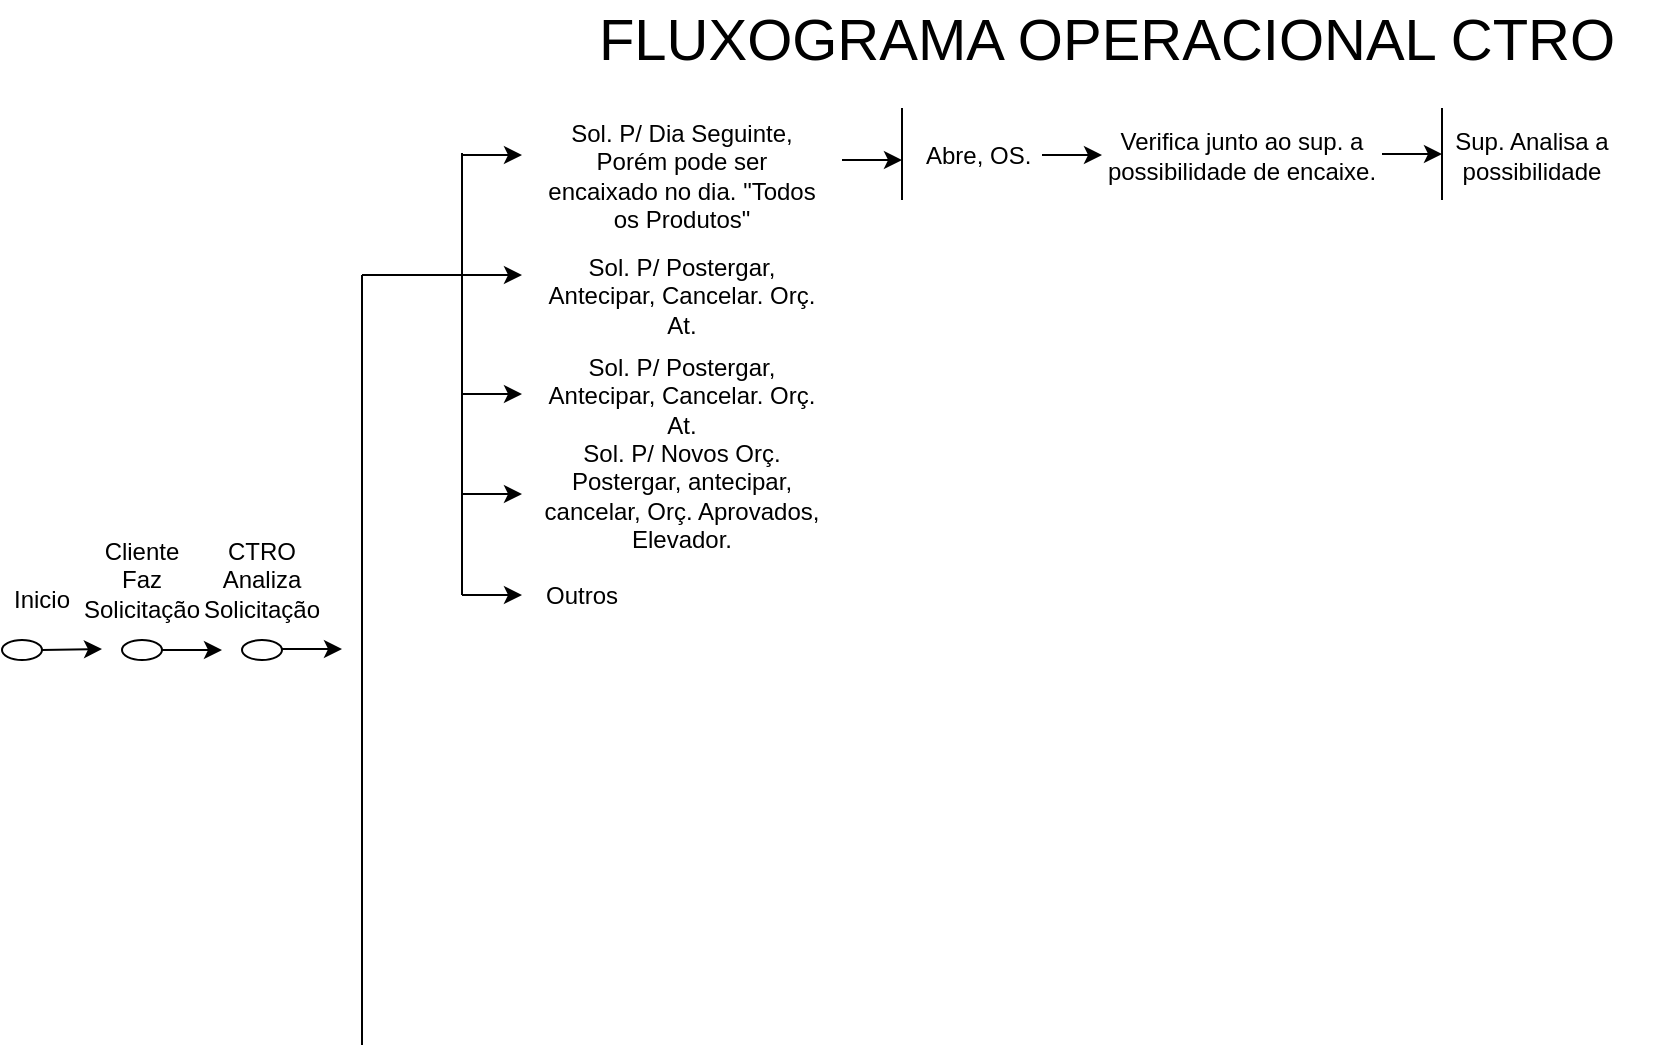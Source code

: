 <mxfile type="github" version="13.0.5" pages="4">
  <diagram id="42789a77-a242-8287-6e28-9cd8cfd52e62" name="Page-1">
    <mxGraphModel shadow="0" background="#ffffff" grid="1" dx="1195" dy="621" gridSize="10" guides="1" tooltips="1" connect="1" arrows="1" fold="1" page="1" pageScale="1" pageWidth="1169" pageHeight="827" math="0">
      <root>
        <mxCell id="0" />
        <mxCell id="1" parent="0" />
        <mxCell id="uc1aDl2WZFb7yHckePc8-2" style="endArrow=none;html=1;" value="" parent="1" edge="1">
          <mxGeometry height="50" width="50" as="geometry" relative="1">
            <mxPoint x="190" as="sourcePoint" y="542.5" />
            <mxPoint x="190" as="targetPoint" y="157.5" />
          </mxGeometry>
        </mxCell>
        <mxCell id="uc1aDl2WZFb7yHckePc8-4" style="text;html=1;strokeColor=none;fillColor=none;align=center;verticalAlign=middle;whiteSpace=wrap;rounded=0;" value="Inicio" parent="1" vertex="1">
          <mxGeometry x="10" height="20" width="40" as="geometry" y="310" />
        </mxCell>
        <mxCell id="uc1aDl2WZFb7yHckePc8-9" style="ellipse;whiteSpace=wrap;html=1;" value="" parent="1" vertex="1">
          <mxGeometry x="10" height="10" width="20" as="geometry" y="340" />
        </mxCell>
        <mxCell id="uc1aDl2WZFb7yHckePc8-10" style="endArrow=classic;html=1;" value="" parent="1" edge="1">
          <mxGeometry height="50" width="50" as="geometry" relative="1">
            <mxPoint x="30" as="sourcePoint" y="345" />
            <mxPoint x="60" as="targetPoint" y="344.5" />
          </mxGeometry>
        </mxCell>
        <mxCell id="uc1aDl2WZFb7yHckePc8-11" style="ellipse;whiteSpace=wrap;html=1;" value="" parent="1" vertex="1">
          <mxGeometry x="70" height="10" width="20" as="geometry" y="340" />
        </mxCell>
        <mxCell id="uc1aDl2WZFb7yHckePc8-12" style="endArrow=classic;html=1;" value="" parent="1" edge="1">
          <mxGeometry height="50" width="50" as="geometry" relative="1">
            <mxPoint x="90" as="sourcePoint" y="345" />
            <mxPoint x="120" as="targetPoint" y="345" />
          </mxGeometry>
        </mxCell>
        <mxCell id="uc1aDl2WZFb7yHckePc8-16" style="ellipse;whiteSpace=wrap;html=1;" value="" parent="1" vertex="1">
          <mxGeometry x="130" height="10" width="20" as="geometry" y="340" />
        </mxCell>
        <mxCell id="uc1aDl2WZFb7yHckePc8-18" style="endArrow=none;html=1;" value="" parent="1" edge="1">
          <mxGeometry height="50" width="50" as="geometry" relative="1">
            <mxPoint x="190" as="sourcePoint" y="157.5" />
            <mxPoint x="240" as="targetPoint" y="157.5" />
          </mxGeometry>
        </mxCell>
        <mxCell id="uc1aDl2WZFb7yHckePc8-19" style="endArrow=none;html=1;" value="" parent="1" edge="1">
          <mxGeometry height="50" width="50" as="geometry" relative="1">
            <mxPoint x="240" as="sourcePoint" y="317.5" />
            <mxPoint x="240" as="targetPoint" y="96.5" />
          </mxGeometry>
        </mxCell>
        <mxCell id="uc1aDl2WZFb7yHckePc8-21" style="text;html=1;strokeColor=none;fillColor=none;align=center;verticalAlign=middle;whiteSpace=wrap;rounded=0;" value="Sol. P/ Dia Seguinte, Porém pode ser encaixado no dia. &quot;Todos os Produtos&quot;" parent="1" vertex="1">
          <mxGeometry x="280" height="40" width="140" as="geometry" y="87.5" />
        </mxCell>
        <mxCell id="uc1aDl2WZFb7yHckePc8-22" style="text;html=1;strokeColor=none;fillColor=none;align=center;verticalAlign=middle;whiteSpace=wrap;rounded=0;" value="Sol. P/ Postergar, Antecipar, Cancelar. Orç. At." parent="1" vertex="1">
          <mxGeometry x="280" height="40" width="140" as="geometry" y="147.5" />
        </mxCell>
        <mxCell id="uc1aDl2WZFb7yHckePc8-30" style="endArrow=classic;html=1;" value="" parent="1" edge="1">
          <mxGeometry height="50" width="50" as="geometry" relative="1">
            <mxPoint x="240" as="sourcePoint" y="97.5" />
            <mxPoint x="270" as="targetPoint" y="97.5" />
          </mxGeometry>
        </mxCell>
        <mxCell id="uc1aDl2WZFb7yHckePc8-31" style="endArrow=classic;html=1;" value="" parent="1" edge="1">
          <mxGeometry height="50" width="50" as="geometry" relative="1">
            <mxPoint x="240" as="sourcePoint" y="157.5" />
            <mxPoint x="270" as="targetPoint" y="157.5" />
          </mxGeometry>
        </mxCell>
        <mxCell id="uc1aDl2WZFb7yHckePc8-32" style="endArrow=classic;html=1;" value="" parent="1" edge="1">
          <mxGeometry height="50" width="50" as="geometry" relative="1">
            <mxPoint x="240" as="sourcePoint" y="217" />
            <mxPoint x="270" as="targetPoint" y="217" />
          </mxGeometry>
        </mxCell>
        <mxCell id="uc1aDl2WZFb7yHckePc8-34" style="text;html=1;strokeColor=none;fillColor=none;align=center;verticalAlign=middle;whiteSpace=wrap;rounded=0;" value="Sol. P/ Postergar, Antecipar, Cancelar. Orç. At." parent="1" vertex="1">
          <mxGeometry x="280" height="40" width="140" as="geometry" y="197.5" />
        </mxCell>
        <mxCell id="uc1aDl2WZFb7yHckePc8-35" style="endArrow=classic;html=1;" value="" parent="1" edge="1">
          <mxGeometry height="50" width="50" as="geometry" relative="1">
            <mxPoint x="150" as="sourcePoint" y="344.5" />
            <mxPoint x="180" as="targetPoint" y="344.5" />
          </mxGeometry>
        </mxCell>
        <mxCell id="uc1aDl2WZFb7yHckePc8-36" style="text;html=1;strokeColor=none;fillColor=none;align=center;verticalAlign=middle;whiteSpace=wrap;rounded=0;" value="Sol. P/ Novos Orç. Postergar, antecipar, cancelar, Orç. Aprovados, Elevador." parent="1" vertex="1">
          <mxGeometry x="280" height="40" width="140" as="geometry" y="247.5" />
        </mxCell>
        <mxCell id="uc1aDl2WZFb7yHckePc8-37" style="endArrow=classic;html=1;" value="" parent="1" edge="1">
          <mxGeometry height="50" width="50" as="geometry" relative="1">
            <mxPoint x="240" as="sourcePoint" y="267" />
            <mxPoint x="270" as="targetPoint" y="267" />
          </mxGeometry>
        </mxCell>
        <mxCell id="v_m7TwtW3ROeePfh2HAw-1" style="endArrow=classic;html=1;" value="" parent="1" edge="1">
          <mxGeometry height="50" width="50" as="geometry" relative="1">
            <mxPoint x="240" as="sourcePoint" y="317.5" />
            <mxPoint x="270" as="targetPoint" y="317.5" />
          </mxGeometry>
        </mxCell>
        <mxCell id="v_m7TwtW3ROeePfh2HAw-2" style="text;html=1;strokeColor=none;fillColor=none;align=center;verticalAlign=middle;whiteSpace=wrap;rounded=0;" value="Outros" parent="1" vertex="1">
          <mxGeometry x="280" height="20" width="40" as="geometry" y="307.5" />
        </mxCell>
        <mxCell id="v_m7TwtW3ROeePfh2HAw-4" style="text;html=1;strokeColor=none;fillColor=none;align=center;verticalAlign=middle;whiteSpace=wrap;rounded=0;" value="Cliente Faz Solicitação" parent="1" vertex="1">
          <mxGeometry x="60" height="20" width="40" as="geometry" y="300" />
        </mxCell>
        <mxCell id="v_m7TwtW3ROeePfh2HAw-6" style="text;html=1;strokeColor=none;fillColor=none;align=center;verticalAlign=middle;whiteSpace=wrap;rounded=0;" value="CTRO Analiza Solicitação" parent="1" vertex="1">
          <mxGeometry x="120" height="20" width="40" as="geometry" y="300" />
        </mxCell>
        <mxCell id="9r6yQ5_XE6KU1Mb98sbQ-2" style="text;html=1;strokeColor=none;fillColor=none;align=center;verticalAlign=middle;whiteSpace=wrap;rounded=0;fontSize=29;" value="FLUXOGRAMA OPERACIONAL CTRO" parent="1" vertex="1">
          <mxGeometry x="290" height="40" width="545" as="geometry" y="20" />
        </mxCell>
        <mxCell id="9r6yQ5_XE6KU1Mb98sbQ-8" style="edgeStyle=orthogonalEdgeStyle;rounded=0;orthogonalLoop=1;jettySize=auto;html=1;fontSize=29;" parent="1" edge="1" source="9r6yQ5_XE6KU1Mb98sbQ-3">
          <mxGeometry as="geometry" relative="1">
            <mxPoint x="560" as="targetPoint" y="97.5" />
          </mxGeometry>
        </mxCell>
        <mxCell id="9r6yQ5_XE6KU1Mb98sbQ-3" style="text;html=1;strokeColor=none;fillColor=none;align=center;verticalAlign=middle;whiteSpace=wrap;rounded=0;" value="Abre, OS.&amp;nbsp;" parent="1" vertex="1">
          <mxGeometry x="470" height="20" width="60" as="geometry" y="87.5" />
        </mxCell>
        <mxCell id="9r6yQ5_XE6KU1Mb98sbQ-4" style="endArrow=classic;html=1;" value="" parent="1" edge="1">
          <mxGeometry height="50" width="50" as="geometry" relative="1">
            <mxPoint x="430" as="sourcePoint" y="100" />
            <mxPoint x="460" as="targetPoint" y="100" />
          </mxGeometry>
        </mxCell>
        <mxCell id="9r6yQ5_XE6KU1Mb98sbQ-5" style="endArrow=none;html=1;" value="" parent="1" edge="1">
          <mxGeometry height="50" width="50" as="geometry" relative="1">
            <mxPoint x="460" as="sourcePoint" y="120" />
            <mxPoint x="460" as="targetPoint" y="74" />
          </mxGeometry>
        </mxCell>
        <mxCell id="9r6yQ5_XE6KU1Mb98sbQ-10" style="text;html=1;strokeColor=none;fillColor=none;align=center;verticalAlign=middle;whiteSpace=wrap;rounded=0;" value="Verifica junto ao sup. a possibilidade de encaixe." parent="1" vertex="1">
          <mxGeometry x="560" height="40" width="140" as="geometry" y="77.5" />
        </mxCell>
        <mxCell id="9r6yQ5_XE6KU1Mb98sbQ-11" style="endArrow=classic;html=1;" value="" parent="1" edge="1">
          <mxGeometry height="50" width="50" as="geometry" relative="1">
            <mxPoint x="700" as="sourcePoint" y="97" />
            <mxPoint x="730" as="targetPoint" y="97" />
          </mxGeometry>
        </mxCell>
        <mxCell id="9r6yQ5_XE6KU1Mb98sbQ-12" style="endArrow=none;html=1;" value="" parent="1" edge="1">
          <mxGeometry height="50" width="50" as="geometry" relative="1">
            <mxPoint x="730" as="sourcePoint" y="120" />
            <mxPoint x="730" as="targetPoint" y="74" />
          </mxGeometry>
        </mxCell>
        <mxCell id="9r6yQ5_XE6KU1Mb98sbQ-13" style="text;html=1;strokeColor=none;fillColor=none;align=center;verticalAlign=middle;whiteSpace=wrap;rounded=0;" value="Sup. Analisa a possibilidade" parent="1" vertex="1">
          <mxGeometry x="730" height="40" width="90" as="geometry" y="77.5" />
        </mxCell>
      </root>
    </mxGraphModel>
  </diagram>
  <diagram id="VowPSKLSwcdL8PGmFeqZ" name="Dep. Técinico">
    <mxGraphModel shadow="0" grid="1" dx="1195" dy="621" gridSize="10" guides="1" tooltips="1" connect="1" arrows="1" fold="1" page="1" pageScale="1" pageWidth="1169" pageHeight="827" math="0">
      <root>
        <mxCell id="izdePBgaHRLxN76MMXIb-0" />
        <mxCell id="izdePBgaHRLxN76MMXIb-1" parent="izdePBgaHRLxN76MMXIb-0" />
        <mxCell id="0TEE65AGIhRXkWMVHrGa-7" style="edgeStyle=orthogonalEdgeStyle;rounded=0;orthogonalLoop=1;jettySize=auto;html=1;exitX=0.5;exitY=1;exitDx=0;exitDy=0;entryX=0.5;entryY=0;entryDx=0;entryDy=0;" target="1FYyuzmXrX8Bn1QbTcke-1" parent="izdePBgaHRLxN76MMXIb-1" edge="1" source="1FYyuzmXrX8Bn1QbTcke-0">
          <mxGeometry as="geometry" relative="1" />
        </mxCell>
        <mxCell id="1FYyuzmXrX8Bn1QbTcke-0" style="rounded=1;whiteSpace=wrap;html=1;strokeColor=#1A1A1A;strokeWidth=1;" value="&lt;font style=&quot;font-size: 13px&quot;&gt;&lt;b&gt;Dep. Técinico&lt;/b&gt;&lt;/font&gt;" parent="izdePBgaHRLxN76MMXIb-1" vertex="1">
          <mxGeometry x="497.5" height="40" width="120" as="geometry" y="107" />
        </mxCell>
        <mxCell id="0TEE65AGIhRXkWMVHrGa-9" style="edgeStyle=orthogonalEdgeStyle;rounded=0;orthogonalLoop=1;jettySize=auto;html=1;exitX=0.5;exitY=1;exitDx=0;exitDy=0;entryX=0.5;entryY=0;entryDx=0;entryDy=0;" target="1FYyuzmXrX8Bn1QbTcke-7" parent="izdePBgaHRLxN76MMXIb-1" edge="1" source="1FYyuzmXrX8Bn1QbTcke-1">
          <mxGeometry as="geometry" relative="1" />
        </mxCell>
        <mxCell id="0TEE65AGIhRXkWMVHrGa-10" style="edgeStyle=orthogonalEdgeStyle;rounded=0;orthogonalLoop=1;jettySize=auto;html=1;exitX=1;exitY=0.5;exitDx=0;exitDy=0;entryX=0.5;entryY=0;entryDx=0;entryDy=0;" target="1FYyuzmXrX8Bn1QbTcke-8" parent="izdePBgaHRLxN76MMXIb-1" edge="1" source="1FYyuzmXrX8Bn1QbTcke-1">
          <mxGeometry as="geometry" relative="1" />
        </mxCell>
        <mxCell id="0TEE65AGIhRXkWMVHrGa-11" style="edgeStyle=orthogonalEdgeStyle;rounded=0;orthogonalLoop=1;jettySize=auto;html=1;exitX=1;exitY=0.5;exitDx=0;exitDy=0;" target="0TEE65AGIhRXkWMVHrGa-2" parent="izdePBgaHRLxN76MMXIb-1" edge="1" source="1FYyuzmXrX8Bn1QbTcke-1">
          <mxGeometry as="geometry" relative="1" />
        </mxCell>
        <mxCell id="0TEE65AGIhRXkWMVHrGa-12" style="edgeStyle=orthogonalEdgeStyle;rounded=0;orthogonalLoop=1;jettySize=auto;html=1;exitX=1;exitY=0.5;exitDx=0;exitDy=0;entryX=0.5;entryY=0;entryDx=0;entryDy=0;" target="0TEE65AGIhRXkWMVHrGa-5" parent="izdePBgaHRLxN76MMXIb-1" edge="1" source="1FYyuzmXrX8Bn1QbTcke-1">
          <mxGeometry as="geometry" relative="1" />
        </mxCell>
        <mxCell id="0TEE65AGIhRXkWMVHrGa-13" style="edgeStyle=orthogonalEdgeStyle;rounded=0;orthogonalLoop=1;jettySize=auto;html=1;exitX=1;exitY=0.5;exitDx=0;exitDy=0;entryX=0.5;entryY=0;entryDx=0;entryDy=0;" target="0TEE65AGIhRXkWMVHrGa-6" parent="izdePBgaHRLxN76MMXIb-1" edge="1" source="1FYyuzmXrX8Bn1QbTcke-1">
          <mxGeometry as="geometry" relative="1" />
        </mxCell>
        <mxCell id="0TEE65AGIhRXkWMVHrGa-14" style="edgeStyle=orthogonalEdgeStyle;rounded=0;orthogonalLoop=1;jettySize=auto;html=1;exitX=0;exitY=0.5;exitDx=0;exitDy=0;entryX=0.5;entryY=0;entryDx=0;entryDy=0;" target="1FYyuzmXrX8Bn1QbTcke-6" parent="izdePBgaHRLxN76MMXIb-1" edge="1" source="1FYyuzmXrX8Bn1QbTcke-1">
          <mxGeometry as="geometry" relative="1" />
        </mxCell>
        <mxCell id="0TEE65AGIhRXkWMVHrGa-15" style="edgeStyle=orthogonalEdgeStyle;rounded=0;orthogonalLoop=1;jettySize=auto;html=1;entryX=0.5;entryY=0;entryDx=0;entryDy=0;" target="1FYyuzmXrX8Bn1QbTcke-5" parent="izdePBgaHRLxN76MMXIb-1" edge="1" source="1FYyuzmXrX8Bn1QbTcke-1">
          <mxGeometry as="geometry" relative="1" />
        </mxCell>
        <mxCell id="0TEE65AGIhRXkWMVHrGa-16" style="edgeStyle=orthogonalEdgeStyle;rounded=0;orthogonalLoop=1;jettySize=auto;html=1;entryX=0.5;entryY=0;entryDx=0;entryDy=0;" target="1FYyuzmXrX8Bn1QbTcke-4" parent="izdePBgaHRLxN76MMXIb-1" edge="1" source="1FYyuzmXrX8Bn1QbTcke-1">
          <mxGeometry as="geometry" relative="1" />
        </mxCell>
        <mxCell id="0TEE65AGIhRXkWMVHrGa-17" style="edgeStyle=orthogonalEdgeStyle;rounded=0;orthogonalLoop=1;jettySize=auto;html=1;" target="1FYyuzmXrX8Bn1QbTcke-3" parent="izdePBgaHRLxN76MMXIb-1" edge="1" source="1FYyuzmXrX8Bn1QbTcke-1">
          <mxGeometry as="geometry" relative="1" />
        </mxCell>
        <mxCell id="Jy4Oo53KS_WOsFD6y95R-51" style="edgeStyle=orthogonalEdgeStyle;rounded=0;orthogonalLoop=1;jettySize=auto;html=1;exitX=1;exitY=0.5;exitDx=0;exitDy=0;entryX=0.5;entryY=0;entryDx=0;entryDy=0;fontSize=12;" target="Jy4Oo53KS_WOsFD6y95R-50" parent="izdePBgaHRLxN76MMXIb-1" edge="1" source="1FYyuzmXrX8Bn1QbTcke-1">
          <mxGeometry as="geometry" relative="1" />
        </mxCell>
        <mxCell id="Dw2Ih1lKagDSzFaHfVTy-4" style="edgeStyle=orthogonalEdgeStyle;rounded=0;orthogonalLoop=1;jettySize=auto;html=1;entryX=0.5;entryY=0;entryDx=0;entryDy=0;" target="Dw2Ih1lKagDSzFaHfVTy-3" parent="izdePBgaHRLxN76MMXIb-1" edge="1" source="1FYyuzmXrX8Bn1QbTcke-1">
          <mxGeometry as="geometry" relative="1" />
        </mxCell>
        <mxCell id="1FYyuzmXrX8Bn1QbTcke-1" style="rounded=1;whiteSpace=wrap;html=1;strokeColor=#1A1A1A;strokeWidth=1;" value="&lt;span style=&quot;font-size: 13px&quot;&gt;&lt;b&gt;CTRO&lt;/b&gt;&lt;/span&gt;" parent="izdePBgaHRLxN76MMXIb-1" vertex="1">
          <mxGeometry x="497.5" height="40" width="120" as="geometry" y="207" />
        </mxCell>
        <mxCell id="Jy4Oo53KS_WOsFD6y95R-13" style="edgeStyle=orthogonalEdgeStyle;rounded=0;orthogonalLoop=1;jettySize=auto;html=1;entryX=0.5;entryY=0;entryDx=0;entryDy=0;" target="0TEE65AGIhRXkWMVHrGa-18" parent="izdePBgaHRLxN76MMXIb-1" edge="1" source="1FYyuzmXrX8Bn1QbTcke-3">
          <mxGeometry as="geometry" relative="1" />
        </mxCell>
        <UserObject id="1FYyuzmXrX8Bn1QbTcke-3" link="data:page/id,8KfQrTrfPnbwiC3lRqTd" label="&lt;span style=&quot;font-size: 12px;&quot;&gt;&lt;b style=&quot;font-size: 12px;&quot;&gt;Antena Coletiva&lt;/b&gt;&lt;/span&gt;">
          <mxCell style="rounded=1;whiteSpace=wrap;html=1;strokeColor=#1A1A1A;strokeWidth=1;fontSize=12;spacing=2;" parent="izdePBgaHRLxN76MMXIb-1" vertex="1">
            <mxGeometry x="10" height="40" width="100" as="geometry" y="307" />
          </mxCell>
        </UserObject>
        <mxCell id="Jy4Oo53KS_WOsFD6y95R-16" style="edgeStyle=orthogonalEdgeStyle;rounded=0;orthogonalLoop=1;jettySize=auto;html=1;entryX=0.5;entryY=0;entryDx=0;entryDy=0;" target="0TEE65AGIhRXkWMVHrGa-21" parent="izdePBgaHRLxN76MMXIb-1" edge="1" source="1FYyuzmXrX8Bn1QbTcke-4">
          <mxGeometry as="geometry" relative="1" />
        </mxCell>
        <mxCell id="1FYyuzmXrX8Bn1QbTcke-4" style="rounded=1;whiteSpace=wrap;html=1;strokeColor=#1A1A1A;strokeWidth=1;" value="&lt;span style=&quot;font-size: 13px&quot;&gt;&lt;b&gt;Interfone&lt;/b&gt;&lt;/span&gt;" parent="izdePBgaHRLxN76MMXIb-1" vertex="1">
          <mxGeometry x="124" height="40" width="87" as="geometry" y="307" />
        </mxCell>
        <mxCell id="Jy4Oo53KS_WOsFD6y95R-18" style="edgeStyle=orthogonalEdgeStyle;rounded=0;orthogonalLoop=1;jettySize=auto;html=1;entryX=0.5;entryY=0;entryDx=0;entryDy=0;" target="0TEE65AGIhRXkWMVHrGa-23" parent="izdePBgaHRLxN76MMXIb-1" edge="1" source="1FYyuzmXrX8Bn1QbTcke-5">
          <mxGeometry as="geometry" relative="1" />
        </mxCell>
        <mxCell id="1FYyuzmXrX8Bn1QbTcke-5" style="rounded=1;whiteSpace=wrap;html=1;strokeColor=#d79b00;strokeWidth=1;fillColor=#ffe6cc;" value="&lt;span style=&quot;font-size: 13px&quot;&gt;&lt;b&gt;Portão&lt;/b&gt;&lt;/span&gt;" parent="izdePBgaHRLxN76MMXIb-1" vertex="1">
          <mxGeometry x="219" height="40" width="92" as="geometry" y="307" />
        </mxCell>
        <mxCell id="Jy4Oo53KS_WOsFD6y95R-25" style="edgeStyle=orthogonalEdgeStyle;rounded=0;orthogonalLoop=1;jettySize=auto;html=1;exitX=0.5;exitY=1;exitDx=0;exitDy=0;entryX=0.5;entryY=0;entryDx=0;entryDy=0;" target="0TEE65AGIhRXkWMVHrGa-26" parent="izdePBgaHRLxN76MMXIb-1" edge="1" source="1FYyuzmXrX8Bn1QbTcke-6">
          <mxGeometry as="geometry" relative="1" />
        </mxCell>
        <mxCell id="1FYyuzmXrX8Bn1QbTcke-6" style="rounded=1;whiteSpace=wrap;html=1;strokeColor=#1A1A1A;strokeWidth=1;" value="&lt;span style=&quot;font-size: 13px&quot;&gt;&lt;b&gt;Biométria &amp;amp; Fechadura Ele.&lt;/b&gt;&lt;/span&gt;" parent="izdePBgaHRLxN76MMXIb-1" vertex="1">
          <mxGeometry x="326.5" height="40" width="100" as="geometry" y="307" />
        </mxCell>
        <mxCell id="Jy4Oo53KS_WOsFD6y95R-27" style="edgeStyle=orthogonalEdgeStyle;rounded=0;orthogonalLoop=1;jettySize=auto;html=1;exitX=0.5;exitY=1;exitDx=0;exitDy=0;entryX=0.5;entryY=0;entryDx=0;entryDy=0;" target="0TEE65AGIhRXkWMVHrGa-28" parent="izdePBgaHRLxN76MMXIb-1" edge="1" source="1FYyuzmXrX8Bn1QbTcke-7">
          <mxGeometry as="geometry" relative="1" />
        </mxCell>
        <mxCell id="1FYyuzmXrX8Bn1QbTcke-7" style="rounded=1;whiteSpace=wrap;html=1;strokeColor=#1A1A1A;strokeWidth=1;" value="&lt;span style=&quot;font-size: 13px&quot;&gt;&lt;b&gt;Luz de Emergência&lt;/b&gt;&lt;/span&gt;" parent="izdePBgaHRLxN76MMXIb-1" vertex="1">
          <mxGeometry x="440" height="40" width="90" as="geometry" y="307" />
        </mxCell>
        <mxCell id="Jy4Oo53KS_WOsFD6y95R-29" style="edgeStyle=orthogonalEdgeStyle;rounded=0;orthogonalLoop=1;jettySize=auto;html=1;exitX=0.5;exitY=1;exitDx=0;exitDy=0;entryX=0.5;entryY=0;entryDx=0;entryDy=0;" target="Jy4Oo53KS_WOsFD6y95R-0" parent="izdePBgaHRLxN76MMXIb-1" edge="1" source="1FYyuzmXrX8Bn1QbTcke-8">
          <mxGeometry as="geometry" relative="1" />
        </mxCell>
        <mxCell id="1FYyuzmXrX8Bn1QbTcke-8" style="rounded=1;whiteSpace=wrap;html=1;strokeColor=#1A1A1A;strokeWidth=1;" value="&lt;span style=&quot;font-size: 13px&quot;&gt;&lt;b&gt;Sensor de Presença&lt;/b&gt;&lt;/span&gt;" parent="izdePBgaHRLxN76MMXIb-1" vertex="1">
          <mxGeometry x="546.5" height="40" width="87" as="geometry" y="307" />
        </mxCell>
        <mxCell id="Jy4Oo53KS_WOsFD6y95R-31" style="edgeStyle=orthogonalEdgeStyle;rounded=0;orthogonalLoop=1;jettySize=auto;html=1;exitX=0.5;exitY=1;exitDx=0;exitDy=0;entryX=0.5;entryY=0;entryDx=0;entryDy=0;" target="Jy4Oo53KS_WOsFD6y95R-2" parent="izdePBgaHRLxN76MMXIb-1" edge="1" source="0TEE65AGIhRXkWMVHrGa-2">
          <mxGeometry as="geometry" relative="1" />
        </mxCell>
        <mxCell id="0TEE65AGIhRXkWMVHrGa-2" style="rounded=1;whiteSpace=wrap;html=1;strokeColor=#d79b00;strokeWidth=1;fillColor=#ffe6cc;" value="&lt;span style=&quot;font-size: 13px&quot;&gt;&lt;b&gt;CFTV&lt;/b&gt;&lt;/span&gt;" parent="izdePBgaHRLxN76MMXIb-1" vertex="1">
          <mxGeometry x="649" height="40" width="71" as="geometry" y="307" />
        </mxCell>
        <mxCell id="Jy4Oo53KS_WOsFD6y95R-36" style="edgeStyle=orthogonalEdgeStyle;rounded=0;orthogonalLoop=1;jettySize=auto;html=1;exitX=0.5;exitY=1;exitDx=0;exitDy=0;entryX=0.5;entryY=0;entryDx=0;entryDy=0;" target="Jy4Oo53KS_WOsFD6y95R-7" parent="izdePBgaHRLxN76MMXIb-1" edge="1" source="0TEE65AGIhRXkWMVHrGa-5">
          <mxGeometry as="geometry" relative="1" />
        </mxCell>
        <mxCell id="0TEE65AGIhRXkWMVHrGa-5" style="rounded=1;whiteSpace=wrap;html=1;strokeColor=#1A1A1A;strokeWidth=1;" value="&lt;span style=&quot;font-size: 13px&quot;&gt;&lt;b&gt;Vistoria&lt;/b&gt;&lt;/span&gt;" parent="izdePBgaHRLxN76MMXIb-1" vertex="1">
          <mxGeometry x="740" height="40" width="80" as="geometry" y="307" />
        </mxCell>
        <mxCell id="Jy4Oo53KS_WOsFD6y95R-39" style="edgeStyle=orthogonalEdgeStyle;rounded=0;orthogonalLoop=1;jettySize=auto;html=1;exitX=0.5;exitY=1;exitDx=0;exitDy=0;entryX=0.5;entryY=0;entryDx=0;entryDy=0;" target="Jy4Oo53KS_WOsFD6y95R-10" parent="izdePBgaHRLxN76MMXIb-1" edge="1" source="0TEE65AGIhRXkWMVHrGa-6">
          <mxGeometry as="geometry" relative="1" />
        </mxCell>
        <mxCell id="0TEE65AGIhRXkWMVHrGa-6" style="rounded=1;whiteSpace=wrap;html=1;strokeColor=#1A1A1A;strokeWidth=1;" value="&lt;span style=&quot;font-size: 13px&quot;&gt;&lt;b&gt;Outros&lt;/b&gt;&lt;/span&gt;" parent="izdePBgaHRLxN76MMXIb-1" vertex="1">
          <mxGeometry x="836" height="40" width="84" as="geometry" y="307" />
        </mxCell>
        <mxCell id="Jy4Oo53KS_WOsFD6y95R-14" style="edgeStyle=orthogonalEdgeStyle;rounded=0;orthogonalLoop=1;jettySize=auto;html=1;exitX=0.5;exitY=1;exitDx=0;exitDy=0;entryX=0.5;entryY=0;entryDx=0;entryDy=0;" target="0TEE65AGIhRXkWMVHrGa-19" parent="izdePBgaHRLxN76MMXIb-1" edge="1" source="0TEE65AGIhRXkWMVHrGa-18">
          <mxGeometry as="geometry" relative="1" />
        </mxCell>
        <mxCell id="0TEE65AGIhRXkWMVHrGa-18" style="rounded=1;whiteSpace=wrap;html=1;strokeColor=#1A1A1A;strokeWidth=1;" value="&lt;span style=&quot;font-size: 13px&quot;&gt;&lt;b&gt;Instalação&lt;/b&gt;&lt;/span&gt;" parent="izdePBgaHRLxN76MMXIb-1" vertex="1">
          <mxGeometry x="15" height="40" width="90" as="geometry" y="382.5" />
        </mxCell>
        <mxCell id="Jy4Oo53KS_WOsFD6y95R-15" style="edgeStyle=orthogonalEdgeStyle;rounded=0;orthogonalLoop=1;jettySize=auto;html=1;entryX=0.5;entryY=0;entryDx=0;entryDy=0;" target="0TEE65AGIhRXkWMVHrGa-20" parent="izdePBgaHRLxN76MMXIb-1" edge="1" source="0TEE65AGIhRXkWMVHrGa-19">
          <mxGeometry as="geometry" relative="1" />
        </mxCell>
        <mxCell id="0TEE65AGIhRXkWMVHrGa-19" style="rounded=1;whiteSpace=wrap;html=1;strokeColor=#1A1A1A;strokeWidth=1;" value="&lt;span style=&quot;font-size: 13px&quot;&gt;&lt;b&gt;Extenção&lt;/b&gt;&lt;/span&gt;" parent="izdePBgaHRLxN76MMXIb-1" vertex="1">
          <mxGeometry x="15" height="40" width="90" as="geometry" y="457.5" />
        </mxCell>
        <mxCell id="0TEE65AGIhRXkWMVHrGa-20" style="rounded=1;whiteSpace=wrap;html=1;strokeColor=#1A1A1A;strokeWidth=1;" value="&lt;span style=&quot;font-size: 13px&quot;&gt;&lt;b&gt;Manutenção&lt;/b&gt;&lt;/span&gt;" parent="izdePBgaHRLxN76MMXIb-1" vertex="1">
          <mxGeometry x="15" height="40" width="90" as="geometry" y="532.5" />
        </mxCell>
        <mxCell id="Jy4Oo53KS_WOsFD6y95R-17" style="edgeStyle=orthogonalEdgeStyle;rounded=0;orthogonalLoop=1;jettySize=auto;html=1;entryX=0.5;entryY=0;entryDx=0;entryDy=0;" target="0TEE65AGIhRXkWMVHrGa-22" parent="izdePBgaHRLxN76MMXIb-1" edge="1" source="0TEE65AGIhRXkWMVHrGa-21">
          <mxGeometry as="geometry" relative="1" />
        </mxCell>
        <mxCell id="0TEE65AGIhRXkWMVHrGa-21" style="rounded=1;whiteSpace=wrap;html=1;strokeColor=#1A1A1A;strokeWidth=1;" value="&lt;span style=&quot;font-size: 13px&quot;&gt;&lt;b&gt;Instalação&lt;/b&gt;&lt;/span&gt;" parent="izdePBgaHRLxN76MMXIb-1" vertex="1">
          <mxGeometry x="128.5" height="40" width="90" as="geometry" y="383.5" />
        </mxCell>
        <mxCell id="0TEE65AGIhRXkWMVHrGa-22" style="rounded=1;whiteSpace=wrap;html=1;strokeColor=#1A1A1A;strokeWidth=1;" value="&lt;span style=&quot;font-size: 13px&quot;&gt;&lt;b&gt;Manutenção&lt;/b&gt;&lt;/span&gt;" parent="izdePBgaHRLxN76MMXIb-1" vertex="1">
          <mxGeometry x="128.5" height="40" width="90" as="geometry" y="460" />
        </mxCell>
        <mxCell id="Jy4Oo53KS_WOsFD6y95R-48" style="edgeStyle=orthogonalEdgeStyle;rounded=0;orthogonalLoop=1;jettySize=auto;html=1;exitX=0.5;exitY=1;exitDx=0;exitDy=0;fontSize=12;" target="0TEE65AGIhRXkWMVHrGa-24" parent="izdePBgaHRLxN76MMXIb-1" edge="1" source="0TEE65AGIhRXkWMVHrGa-23">
          <mxGeometry as="geometry" relative="1" />
        </mxCell>
        <mxCell id="0TEE65AGIhRXkWMVHrGa-23" style="rounded=1;whiteSpace=wrap;html=1;strokeColor=#1A1A1A;strokeWidth=1;" value="&lt;span style=&quot;font-size: 13px&quot;&gt;&lt;b&gt;Instalação&lt;/b&gt;&lt;/span&gt;" parent="izdePBgaHRLxN76MMXIb-1" vertex="1">
          <mxGeometry x="236.5" height="40" width="90" as="geometry" y="382" />
        </mxCell>
        <mxCell id="Jy4Oo53KS_WOsFD6y95R-24" style="edgeStyle=orthogonalEdgeStyle;rounded=0;orthogonalLoop=1;jettySize=auto;html=1;exitX=0.5;exitY=1;exitDx=0;exitDy=0;entryX=0.5;entryY=0;entryDx=0;entryDy=0;" target="0TEE65AGIhRXkWMVHrGa-25" parent="izdePBgaHRLxN76MMXIb-1" edge="1" source="0TEE65AGIhRXkWMVHrGa-24">
          <mxGeometry as="geometry" relative="1" />
        </mxCell>
        <mxCell id="0TEE65AGIhRXkWMVHrGa-24" style="rounded=1;whiteSpace=wrap;html=1;strokeColor=#1A1A1A;strokeWidth=1;" value="&lt;span style=&quot;font-size: 13px&quot;&gt;&lt;b&gt;Manutenção&lt;/b&gt;&lt;/span&gt;" parent="izdePBgaHRLxN76MMXIb-1" vertex="1">
          <mxGeometry x="236.5" height="40" width="90" as="geometry" y="457" />
        </mxCell>
        <mxCell id="0TEE65AGIhRXkWMVHrGa-25" style="rounded=1;whiteSpace=wrap;html=1;strokeColor=#1A1A1A;strokeWidth=1;" value="&lt;span style=&quot;font-size: 13px&quot;&gt;&lt;b&gt;Laboratório&lt;/b&gt;&lt;/span&gt;" parent="izdePBgaHRLxN76MMXIb-1" vertex="1">
          <mxGeometry x="236.5" height="40" width="90" as="geometry" y="532" />
        </mxCell>
        <mxCell id="Jy4Oo53KS_WOsFD6y95R-26" style="edgeStyle=orthogonalEdgeStyle;rounded=0;orthogonalLoop=1;jettySize=auto;html=1;" target="0TEE65AGIhRXkWMVHrGa-27" parent="izdePBgaHRLxN76MMXIb-1" edge="1" source="0TEE65AGIhRXkWMVHrGa-26">
          <mxGeometry as="geometry" relative="1" />
        </mxCell>
        <mxCell id="0TEE65AGIhRXkWMVHrGa-26" style="rounded=1;whiteSpace=wrap;html=1;strokeColor=#1A1A1A;strokeWidth=1;" value="&lt;span style=&quot;font-size: 13px&quot;&gt;&lt;b&gt;Instalação&lt;/b&gt;&lt;/span&gt;" parent="izdePBgaHRLxN76MMXIb-1" vertex="1">
          <mxGeometry x="360" height="40" width="90" as="geometry" y="382" />
        </mxCell>
        <mxCell id="0TEE65AGIhRXkWMVHrGa-27" style="rounded=1;whiteSpace=wrap;html=1;strokeColor=#1A1A1A;strokeWidth=1;" value="&lt;span style=&quot;font-size: 13px&quot;&gt;&lt;b&gt;Manutenção&lt;/b&gt;&lt;/span&gt;" parent="izdePBgaHRLxN76MMXIb-1" vertex="1">
          <mxGeometry x="360" height="40" width="90" as="geometry" y="457" />
        </mxCell>
        <mxCell id="Jy4Oo53KS_WOsFD6y95R-28" style="edgeStyle=orthogonalEdgeStyle;rounded=0;orthogonalLoop=1;jettySize=auto;html=1;entryX=0.5;entryY=0;entryDx=0;entryDy=0;" target="0TEE65AGIhRXkWMVHrGa-29" parent="izdePBgaHRLxN76MMXIb-1" edge="1" source="0TEE65AGIhRXkWMVHrGa-28">
          <mxGeometry as="geometry" relative="1" />
        </mxCell>
        <mxCell id="0TEE65AGIhRXkWMVHrGa-28" style="rounded=1;whiteSpace=wrap;html=1;strokeColor=#1A1A1A;strokeWidth=1;" value="&lt;span style=&quot;font-size: 13px&quot;&gt;&lt;b&gt;Instalação Bloco Aut&lt;br&gt;&lt;/b&gt;&lt;/span&gt;" parent="izdePBgaHRLxN76MMXIb-1" vertex="1">
          <mxGeometry x="475" height="40" width="90" as="geometry" y="383.5" />
        </mxCell>
        <mxCell id="0TEE65AGIhRXkWMVHrGa-29" style="rounded=1;whiteSpace=wrap;html=1;strokeColor=#1A1A1A;strokeWidth=1;" value="&lt;span style=&quot;font-size: 13px&quot;&gt;&lt;b&gt;Manutenção&lt;/b&gt;&lt;/span&gt;" parent="izdePBgaHRLxN76MMXIb-1" vertex="1">
          <mxGeometry x="475" height="40" width="90" as="geometry" y="460" />
        </mxCell>
        <mxCell id="Jy4Oo53KS_WOsFD6y95R-49" style="edgeStyle=orthogonalEdgeStyle;rounded=0;orthogonalLoop=1;jettySize=auto;html=1;exitX=0.5;exitY=1;exitDx=0;exitDy=0;entryX=0.5;entryY=0;entryDx=0;entryDy=0;fontSize=12;" target="Jy4Oo53KS_WOsFD6y95R-1" parent="izdePBgaHRLxN76MMXIb-1" edge="1" source="Jy4Oo53KS_WOsFD6y95R-0">
          <mxGeometry as="geometry" relative="1" />
        </mxCell>
        <mxCell id="Jy4Oo53KS_WOsFD6y95R-0" style="rounded=1;whiteSpace=wrap;html=1;strokeColor=#1A1A1A;strokeWidth=1;" value="&lt;span style=&quot;font-size: 13px&quot;&gt;&lt;b&gt;Instalação&lt;/b&gt;&lt;/span&gt;" parent="izdePBgaHRLxN76MMXIb-1" vertex="1">
          <mxGeometry x="588.5" height="40" width="90" as="geometry" y="383.5" />
        </mxCell>
        <mxCell id="Jy4Oo53KS_WOsFD6y95R-1" style="rounded=1;whiteSpace=wrap;html=1;strokeColor=#1A1A1A;strokeWidth=1;" value="&lt;span style=&quot;font-size: 13px&quot;&gt;&lt;b&gt;Manutenção&lt;/b&gt;&lt;/span&gt;" parent="izdePBgaHRLxN76MMXIb-1" vertex="1">
          <mxGeometry x="588.5" height="40" width="90" as="geometry" y="460" />
        </mxCell>
        <mxCell id="xkTRPchMBMHZ2520JxN0-0" style="edgeStyle=orthogonalEdgeStyle;rounded=0;orthogonalLoop=1;jettySize=auto;html=1;exitX=0.5;exitY=1;exitDx=0;exitDy=0;entryX=0.5;entryY=0;entryDx=0;entryDy=0;" target="Jy4Oo53KS_WOsFD6y95R-3" parent="izdePBgaHRLxN76MMXIb-1" edge="1" source="Jy4Oo53KS_WOsFD6y95R-2">
          <mxGeometry as="geometry" relative="1" />
        </mxCell>
        <mxCell id="Jy4Oo53KS_WOsFD6y95R-2" style="rounded=1;whiteSpace=wrap;html=1;strokeColor=#1A1A1A;strokeWidth=1;" value="&lt;span style=&quot;font-size: 13px&quot;&gt;&lt;b&gt;Instalação&lt;/b&gt;&lt;/span&gt;" parent="izdePBgaHRLxN76MMXIb-1" vertex="1">
          <mxGeometry x="704" height="40" width="90" as="geometry" y="382.5" />
        </mxCell>
        <mxCell id="Jy4Oo53KS_WOsFD6y95R-33" style="edgeStyle=orthogonalEdgeStyle;rounded=0;orthogonalLoop=1;jettySize=auto;html=1;exitX=0.5;exitY=1;exitDx=0;exitDy=0;entryX=0.5;entryY=0;entryDx=0;entryDy=0;" target="Jy4Oo53KS_WOsFD6y95R-4" parent="izdePBgaHRLxN76MMXIb-1" edge="1" source="Jy4Oo53KS_WOsFD6y95R-3">
          <mxGeometry as="geometry" relative="1" />
        </mxCell>
        <mxCell id="Jy4Oo53KS_WOsFD6y95R-3" style="rounded=1;whiteSpace=wrap;html=1;strokeColor=#1A1A1A;strokeWidth=1;" value="&lt;span style=&quot;font-size: 13px&quot;&gt;&lt;b&gt;Manutenção&lt;/b&gt;&lt;/span&gt;" parent="izdePBgaHRLxN76MMXIb-1" vertex="1">
          <mxGeometry x="704" height="40" width="90" as="geometry" y="457" />
        </mxCell>
        <mxCell id="Jy4Oo53KS_WOsFD6y95R-34" style="edgeStyle=orthogonalEdgeStyle;rounded=0;orthogonalLoop=1;jettySize=auto;html=1;entryX=0.5;entryY=0;entryDx=0;entryDy=0;" target="Jy4Oo53KS_WOsFD6y95R-5" parent="izdePBgaHRLxN76MMXIb-1" edge="1" source="Jy4Oo53KS_WOsFD6y95R-4">
          <mxGeometry as="geometry" relative="1" />
        </mxCell>
        <mxCell id="Jy4Oo53KS_WOsFD6y95R-4" style="rounded=1;whiteSpace=wrap;html=1;strokeColor=#1A1A1A;strokeWidth=1;" value="&lt;span style=&quot;font-size: 13px&quot;&gt;&lt;b&gt;Inst. em Elev&lt;/b&gt;&lt;/span&gt;" parent="izdePBgaHRLxN76MMXIb-1" vertex="1">
          <mxGeometry x="704" height="40" width="90" as="geometry" y="531" />
        </mxCell>
        <mxCell id="Jy4Oo53KS_WOsFD6y95R-35" style="edgeStyle=orthogonalEdgeStyle;rounded=0;orthogonalLoop=1;jettySize=auto;html=1;exitX=0.5;exitY=1;exitDx=0;exitDy=0;entryX=0.5;entryY=0;entryDx=0;entryDy=0;" target="Jy4Oo53KS_WOsFD6y95R-6" parent="izdePBgaHRLxN76MMXIb-1" edge="1" source="Jy4Oo53KS_WOsFD6y95R-5">
          <mxGeometry as="geometry" relative="1" />
        </mxCell>
        <mxCell id="Jy4Oo53KS_WOsFD6y95R-5" style="rounded=1;whiteSpace=wrap;html=1;strokeColor=#1A1A1A;strokeWidth=1;" value="&lt;span style=&quot;font-size: 13px&quot;&gt;&lt;b&gt;Rede, Cab, Estr, Rack&lt;/b&gt;&lt;/span&gt;" parent="izdePBgaHRLxN76MMXIb-1" vertex="1">
          <mxGeometry x="704" height="40" width="90" as="geometry" y="600" />
        </mxCell>
        <mxCell id="Jy4Oo53KS_WOsFD6y95R-6" style="rounded=1;whiteSpace=wrap;html=1;strokeColor=#1A1A1A;strokeWidth=1;" value="&lt;span style=&quot;font-size: 13px&quot;&gt;&lt;b&gt;Tecnol. Nova ????&lt;/b&gt;&lt;/span&gt;" parent="izdePBgaHRLxN76MMXIb-1" vertex="1">
          <mxGeometry x="704" height="40" width="90" as="geometry" y="669" />
        </mxCell>
        <mxCell id="Jy4Oo53KS_WOsFD6y95R-37" style="edgeStyle=orthogonalEdgeStyle;rounded=0;orthogonalLoop=1;jettySize=auto;html=1;exitX=0.5;exitY=1;exitDx=0;exitDy=0;" target="Jy4Oo53KS_WOsFD6y95R-8" parent="izdePBgaHRLxN76MMXIb-1" edge="1" source="Jy4Oo53KS_WOsFD6y95R-7">
          <mxGeometry as="geometry" relative="1" />
        </mxCell>
        <mxCell id="Jy4Oo53KS_WOsFD6y95R-7" style="rounded=1;whiteSpace=wrap;html=1;strokeColor=#1A1A1A;strokeWidth=1;" value="&lt;span style=&quot;font-size: 13px&quot;&gt;&lt;b&gt;Fut. Instalações&lt;/b&gt;&lt;/span&gt;" parent="izdePBgaHRLxN76MMXIb-1" vertex="1">
          <mxGeometry x="820" height="40" width="90" as="geometry" y="383.5" />
        </mxCell>
        <mxCell id="Jy4Oo53KS_WOsFD6y95R-43" style="edgeStyle=orthogonalEdgeStyle;rounded=0;orthogonalLoop=1;jettySize=auto;html=1;exitX=0.5;exitY=1;exitDx=0;exitDy=0;entryX=0.5;entryY=0;entryDx=0;entryDy=0;fontSize=37;" target="Jy4Oo53KS_WOsFD6y95R-9" parent="izdePBgaHRLxN76MMXIb-1" edge="1" source="Jy4Oo53KS_WOsFD6y95R-8">
          <mxGeometry as="geometry" relative="1" />
        </mxCell>
        <mxCell id="Jy4Oo53KS_WOsFD6y95R-8" style="rounded=1;whiteSpace=wrap;html=1;strokeColor=#1A1A1A;strokeWidth=1;" value="&lt;span style=&quot;font-size: 13px&quot;&gt;&lt;b&gt;Novos Clientes&lt;/b&gt;&lt;/span&gt;" parent="izdePBgaHRLxN76MMXIb-1" vertex="1">
          <mxGeometry x="820" height="40" width="90" as="geometry" y="457.5" />
        </mxCell>
        <mxCell id="Jy4Oo53KS_WOsFD6y95R-9" style="rounded=1;whiteSpace=wrap;html=1;strokeColor=#1A1A1A;strokeWidth=1;" value="&lt;span style=&quot;font-size: 13px&quot;&gt;&lt;b&gt;Atendimento Avulso&lt;/b&gt;&lt;/span&gt;" parent="izdePBgaHRLxN76MMXIb-1" vertex="1">
          <mxGeometry x="820" height="40" width="90" as="geometry" y="531.5" />
        </mxCell>
        <mxCell id="Jy4Oo53KS_WOsFD6y95R-40" style="edgeStyle=orthogonalEdgeStyle;rounded=0;orthogonalLoop=1;jettySize=auto;html=1;exitX=0.5;exitY=1;exitDx=0;exitDy=0;entryX=0.5;entryY=0;entryDx=0;entryDy=0;" target="Jy4Oo53KS_WOsFD6y95R-11" parent="izdePBgaHRLxN76MMXIb-1" edge="1" source="Jy4Oo53KS_WOsFD6y95R-10">
          <mxGeometry as="geometry" relative="1" />
        </mxCell>
        <mxCell id="Jy4Oo53KS_WOsFD6y95R-10" style="rounded=1;whiteSpace=wrap;html=1;strokeColor=#1A1A1A;strokeWidth=1;" value="&lt;span style=&quot;font-size: 13px&quot;&gt;&lt;b&gt;Novos Clientes&lt;/b&gt;&lt;/span&gt;" parent="izdePBgaHRLxN76MMXIb-1" vertex="1">
          <mxGeometry x="936" height="40" width="90" as="geometry" y="383.5" />
        </mxCell>
        <mxCell id="Jy4Oo53KS_WOsFD6y95R-11" style="rounded=1;whiteSpace=wrap;html=1;strokeColor=#1A1A1A;strokeWidth=1;" value="&lt;span style=&quot;font-size: 13px&quot;&gt;&lt;b&gt;Cli.&amp;nbsp;&lt;/b&gt;&lt;/span&gt;" parent="izdePBgaHRLxN76MMXIb-1" vertex="1">
          <mxGeometry x="936" height="40" width="90" as="geometry" y="460" />
        </mxCell>
        <mxCell id="Jy4Oo53KS_WOsFD6y95R-12" style="text;html=1;align=center;verticalAlign=middle;resizable=0;points=[];;autosize=1;fontSize=37;labelPosition=center;verticalLabelPosition=middle;fontStyle=3" value="Organograma - Departamento Técnico" parent="izdePBgaHRLxN76MMXIb-1" vertex="1">
          <mxGeometry x="251.5" height="50" width="690" as="geometry" y="30" />
        </mxCell>
        <mxCell id="Jy4Oo53KS_WOsFD6y95R-50" style="rounded=1;whiteSpace=wrap;html=1;strokeColor=#6c8ebf;strokeWidth=1;fillColor=#dae8fc;" value="&lt;span style=&quot;font-size: 13px&quot;&gt;&lt;b&gt;Revisões&lt;/b&gt;&lt;/span&gt;" parent="izdePBgaHRLxN76MMXIb-1" vertex="1">
          <mxGeometry x="952" height="40" width="78" as="geometry" y="307" />
        </mxCell>
        <mxCell id="Dw2Ih1lKagDSzFaHfVTy-3" style="rounded=1;whiteSpace=wrap;html=1;strokeColor=#1A1A1A;strokeWidth=1;" value="&lt;span style=&quot;font-size: 13px&quot;&gt;&lt;b&gt;Cerca Elét &amp;amp; Sensor Per&lt;/b&gt;&lt;/span&gt;" parent="izdePBgaHRLxN76MMXIb-1" vertex="1">
          <mxGeometry x="1050" height="40" width="84" as="geometry" y="307" />
        </mxCell>
        <mxCell id="eXZYL1XI3gKXlK19K9tU-0" style="rounded=1;whiteSpace=wrap;html=1;strokeColor=#d79b00;strokeWidth=1;fillColor=#ffe6cc;" value="&lt;span style=&quot;font-size: 13px&quot;&gt;&lt;b&gt;Serralheria&lt;/b&gt;&lt;/span&gt;" parent="izdePBgaHRLxN76MMXIb-1" vertex="1">
          <mxGeometry x="376.5" height="40" width="92" as="geometry" y="649" />
        </mxCell>
      </root>
    </mxGraphModel>
  </diagram>
  <diagram id="8KfQrTrfPnbwiC3lRqTd" name="Relac. Técnico">
    
    <mxGraphModel shadow="0" grid="1" dx="1010" dy="461" gridSize="10" guides="1" tooltips="1" connect="1" arrows="1" fold="1" page="1" pageScale="1" pageWidth="1169" pageHeight="827" math="0">
      
      <root>
        
        <mxCell id="xOvDZEdbGV89iZtSwiis-0" />
        
        <mxCell id="xOvDZEdbGV89iZtSwiis-1" parent="xOvDZEdbGV89iZtSwiis-0" />
        
        <mxCell id="DrKPqUO0X3Fs3yOvYdMA-0" style="rounded=1;whiteSpace=wrap;html=1;strokeColor=#1A1A1A;strokeWidth=1;fontSize=12;spacing=2;" value="&lt;span style=&quot;font-size: 12px;&quot;&gt;&lt;b style=&quot;font-size: 12px;&quot;&gt;Antena Coletiva&lt;/b&gt;&lt;/span&gt;" parent="xOvDZEdbGV89iZtSwiis-1" vertex="1">
          
          <mxGeometry x="480" height="30" width="80" as="geometry" y="25" />
          
        </mxCell>
        
        <mxCell id="DrKPqUO0X3Fs3yOvYdMA-1" style="rounded=1;whiteSpace=wrap;html=1;strokeColor=#1A1A1A;strokeWidth=1;" value="&lt;span style=&quot;font-size: 13px&quot;&gt;&lt;b&gt;Interfone&lt;/b&gt;&lt;/span&gt;" parent="xOvDZEdbGV89iZtSwiis-1" vertex="1">
          
          <mxGeometry x="480" height="30" width="80" as="geometry" y="65" />
          
        </mxCell>
        
        <mxCell id="DrKPqUO0X3Fs3yOvYdMA-2" style="rounded=1;whiteSpace=wrap;html=1;strokeColor=#d79b00;strokeWidth=1;fillColor=#ffe6cc;" value="&lt;span style=&quot;font-size: 13px&quot;&gt;&lt;b&gt;Portão&lt;/b&gt;&lt;/span&gt;" parent="xOvDZEdbGV89iZtSwiis-1" vertex="1">
          
          <mxGeometry x="480" height="30" width="80" as="geometry" y="305" />
          
        </mxCell>
        
        <mxCell id="DrKPqUO0X3Fs3yOvYdMA-3" style="rounded=1;whiteSpace=wrap;html=1;strokeColor=#1A1A1A;strokeWidth=1;" value="&lt;span style=&quot;font-size: 13px&quot;&gt;&lt;b&gt;Biométria &amp;amp; Fechadura Ele.&lt;/b&gt;&lt;/span&gt;" parent="xOvDZEdbGV89iZtSwiis-1" vertex="1">
          
          <mxGeometry x="480" height="40" width="80" as="geometry" y="110" />
          
        </mxCell>
        
        <mxCell id="DrKPqUO0X3Fs3yOvYdMA-4" style="rounded=1;whiteSpace=wrap;html=1;strokeColor=#1A1A1A;strokeWidth=1;" value="&lt;span style=&quot;font-size: 13px&quot;&gt;&lt;b&gt;Luz de Emergência&lt;/b&gt;&lt;/span&gt;" parent="xOvDZEdbGV89iZtSwiis-1" vertex="1">
          
          <mxGeometry x="480" height="30" width="80" as="geometry" y="165" />
          
        </mxCell>
        
        <mxCell id="DrKPqUO0X3Fs3yOvYdMA-5" style="rounded=1;whiteSpace=wrap;html=1;strokeColor=#1A1A1A;strokeWidth=1;" value="&lt;span style=&quot;font-size: 13px&quot;&gt;&lt;b&gt;Sensor de Presença&lt;/b&gt;&lt;/span&gt;" parent="xOvDZEdbGV89iZtSwiis-1" vertex="1">
          
          <mxGeometry x="480" height="30" width="80" as="geometry" y="210" />
          
        </mxCell>
        
        <mxCell id="DrKPqUO0X3Fs3yOvYdMA-6" style="rounded=1;whiteSpace=wrap;html=1;strokeColor=#d79b00;strokeWidth=1;fillColor=#ffe6cc;" value="&lt;span style=&quot;font-size: 13px&quot;&gt;&lt;b&gt;CFTV&lt;/b&gt;&lt;/span&gt;" parent="xOvDZEdbGV89iZtSwiis-1" vertex="1">
          
          <mxGeometry x="480" height="30" width="80" as="geometry" y="260" />
          
        </mxCell>
        
        <mxCell id="DrKPqUO0X3Fs3yOvYdMA-7" style="rounded=1;whiteSpace=wrap;html=1;strokeColor=#1A1A1A;strokeWidth=1;" value="&lt;span style=&quot;font-size: 13px&quot;&gt;&lt;b&gt;Vistoria&lt;/b&gt;&lt;/span&gt;" parent="xOvDZEdbGV89iZtSwiis-1" vertex="1">
          
          <mxGeometry x="480" height="30" width="80" as="geometry" y="355" />
          
        </mxCell>
        
        <mxCell id="DrKPqUO0X3Fs3yOvYdMA-8" style="rounded=1;whiteSpace=wrap;html=1;strokeColor=#1A1A1A;strokeWidth=1;" value="&lt;span style=&quot;font-size: 13px&quot;&gt;&lt;b&gt;Outros&lt;/b&gt;&lt;/span&gt;" parent="xOvDZEdbGV89iZtSwiis-1" vertex="1">
          
          <mxGeometry x="480" height="30" width="80" as="geometry" y="450" />
          
        </mxCell>
        
        <mxCell id="DrKPqUO0X3Fs3yOvYdMA-9" style="rounded=1;whiteSpace=wrap;html=1;strokeColor=#6c8ebf;strokeWidth=1;fillColor=#dae8fc;" value="&lt;span style=&quot;font-size: 13px&quot;&gt;&lt;b&gt;Revisões&lt;/b&gt;&lt;/span&gt;" parent="xOvDZEdbGV89iZtSwiis-1" vertex="1">
          
          <mxGeometry x="480" height="30" width="80" as="geometry" y="400" />
          
        </mxCell>
        
        <mxCell id="IXuBFLvWsVTXEEb67mmk-10" style="rounded=1;whiteSpace=wrap;html=1;strokeColor=#1A1A1A;strokeWidth=1;fontSize=12;spacing=2;" value="&lt;b&gt;Antonilton&lt;/b&gt;" parent="xOvDZEdbGV89iZtSwiis-1" vertex="1">
          
          <mxGeometry x="40" height="20" width="80" as="geometry" y="120" />
          
        </mxCell>
        
        <mxCell id="IXuBFLvWsVTXEEb67mmk-11" style="rounded=1;whiteSpace=wrap;html=1;strokeColor=#1A1A1A;strokeWidth=1;fontSize=12;spacing=2;" value="&lt;b&gt;Armando&lt;/b&gt;" parent="xOvDZEdbGV89iZtSwiis-1" vertex="1">
          
          <mxGeometry x="40" height="20" width="80" as="geometry" y="160" />
          
        </mxCell>
        
        <mxCell id="IXuBFLvWsVTXEEb67mmk-13" style="rounded=1;whiteSpace=wrap;html=1;strokeColor=#1A1A1A;strokeWidth=1;fontSize=12;spacing=2;" value="&lt;b&gt;Gercino&lt;/b&gt;" parent="xOvDZEdbGV89iZtSwiis-1" vertex="1">
          
          <mxGeometry x="40" height="20" width="80" as="geometry" y="200" />
          
        </mxCell>
        
        <mxCell id="IXuBFLvWsVTXEEb67mmk-14" style="rounded=1;whiteSpace=wrap;html=1;strokeColor=#1A1A1A;strokeWidth=1;fontSize=12;spacing=2;" value="&lt;b&gt;Péricles&lt;/b&gt;" parent="xOvDZEdbGV89iZtSwiis-1" vertex="1">
          
          <mxGeometry x="40" height="20" width="80" as="geometry" y="240" />
          
        </mxCell>
        
        <mxCell id="IXuBFLvWsVTXEEb67mmk-15" style="rounded=1;whiteSpace=wrap;html=1;strokeColor=#1A1A1A;strokeWidth=1;fontSize=12;spacing=2;" value="&lt;b&gt;Wagner&lt;/b&gt;" parent="xOvDZEdbGV89iZtSwiis-1" vertex="1">
          
          <mxGeometry x="40" height="20" width="80" as="geometry" y="280" />
          
        </mxCell>
        
        <mxCell id="IXuBFLvWsVTXEEb67mmk-16" style="rounded=1;whiteSpace=wrap;html=1;strokeColor=#1A1A1A;strokeWidth=1;fontSize=12;spacing=2;" value="&lt;b&gt;Gilson&lt;/b&gt;" parent="xOvDZEdbGV89iZtSwiis-1" vertex="1">
          
          <mxGeometry x="40" height="20" width="80" as="geometry" y="320" />
          
        </mxCell>
        
        <mxCell id="IXuBFLvWsVTXEEb67mmk-17" style="rounded=1;whiteSpace=wrap;html=1;strokeColor=#1A1A1A;strokeWidth=1;fontSize=12;spacing=2;" value="&lt;b&gt;Paulo&lt;/b&gt;" parent="xOvDZEdbGV89iZtSwiis-1" vertex="1">
          
          <mxGeometry x="40" height="20" width="80" as="geometry" y="360" />
          
        </mxCell>
        
        <mxCell id="IXuBFLvWsVTXEEb67mmk-19" style="rounded=1;whiteSpace=wrap;html=1;strokeColor=#1A1A1A;strokeWidth=1;fontSize=12;spacing=2;" value="&lt;b&gt;Maicon&lt;/b&gt;" parent="xOvDZEdbGV89iZtSwiis-1" vertex="1">
          
          <mxGeometry x="40" height="20" width="80" as="geometry" y="400" />
          
        </mxCell>
        
        <mxCell id="IXuBFLvWsVTXEEb67mmk-20" style="rounded=1;whiteSpace=wrap;html=1;strokeColor=#1A1A1A;strokeWidth=1;fontSize=12;spacing=2;" value="&lt;b&gt;Paulo Rog&lt;/b&gt;" parent="xOvDZEdbGV89iZtSwiis-1" vertex="1">
          
          <mxGeometry x="40" height="20" width="80" as="geometry" y="440" />
          
        </mxCell>
        
        <mxCell id="IXuBFLvWsVTXEEb67mmk-21" style="rounded=1;whiteSpace=wrap;html=1;strokeColor=#1A1A1A;strokeWidth=1;fontSize=12;spacing=2;" value="&lt;b&gt;Moises&lt;/b&gt;" parent="xOvDZEdbGV89iZtSwiis-1" vertex="1">
          
          <mxGeometry x="40" height="20" width="80" as="geometry" y="480" />
          
        </mxCell>
        
        <mxCell id="IXuBFLvWsVTXEEb67mmk-23" style="rounded=1;whiteSpace=wrap;html=1;strokeColor=#1A1A1A;strokeWidth=1;fontSize=12;spacing=2;" value="&lt;b&gt;Samuel&lt;/b&gt;" parent="xOvDZEdbGV89iZtSwiis-1" vertex="1">
          
          <mxGeometry x="40" height="20" width="80" as="geometry" y="520" />
          
        </mxCell>
        
        <mxCell id="IXuBFLvWsVTXEEb67mmk-24" style="rounded=1;whiteSpace=wrap;html=1;strokeColor=#1A1A1A;strokeWidth=1;fontSize=12;spacing=2;" value="&lt;b&gt;Yuri&lt;/b&gt;" parent="xOvDZEdbGV89iZtSwiis-1" vertex="1">
          
          <mxGeometry x="40" height="20" width="80" as="geometry" y="560" />
          
        </mxCell>
        
        <mxCell id="IXuBFLvWsVTXEEb67mmk-25" style="rounded=1;whiteSpace=wrap;html=1;strokeColor=#1A1A1A;strokeWidth=1;fontSize=12;spacing=2;" value="&lt;b&gt;Roni&lt;/b&gt;" parent="xOvDZEdbGV89iZtSwiis-1" vertex="1">
          
          <mxGeometry x="40" height="20" width="80" as="geometry" y="600" />
          
        </mxCell>
        
        <mxCell id="IXuBFLvWsVTXEEb67mmk-26" style="rounded=1;whiteSpace=wrap;html=1;strokeColor=#1A1A1A;strokeWidth=1;fontSize=12;spacing=2;" value="" parent="xOvDZEdbGV89iZtSwiis-1" vertex="1">
          
          <mxGeometry x="40" height="20" width="80" as="geometry" y="640" />
          
        </mxCell>
        
        <mxCell id="IXuBFLvWsVTXEEb67mmk-27" style="rounded=1;whiteSpace=wrap;html=1;strokeColor=#1A1A1A;strokeWidth=1;fontSize=12;spacing=2;" value="&lt;br&gt;&lt;b&gt;&lt;br&gt;&lt;/b&gt;" parent="xOvDZEdbGV89iZtSwiis-1" vertex="1">
          
          <mxGeometry x="40" height="20" width="80" as="geometry" y="680" />
          
        </mxCell>
        
        <mxCell id="3OyDMsdARVvF-gFFqvzz-0" style="swimlane;fontStyle=0;childLayout=stackLayout;horizontal=1;startSize=26;fillColor=#e0e0e0;horizontalStack=0;resizeParent=1;resizeParentMax=0;resizeLast=0;collapsible=1;marginBottom=0;swimlaneFillColor=#ffffff;align=center;fontSize=14;" value="alvaro" parent="xOvDZEdbGV89iZtSwiis-1" vertex="1">
          
          <mxGeometry x="140" height="110" width="100" as="geometry">
            
            <mxRectangle x="120" height="26" width="70" as="alternateBounds" y="10" />
            
          </mxGeometry>
          
        </mxCell>
        
        <mxCell id="3OyDMsdARVvF-gFFqvzz-2" style="text;strokeColor=none;fillColor=none;spacingLeft=4;spacingRight=4;overflow=hidden;rotatable=0;points=[[0,0.5],[1,0.5]];portConstraint=eastwest;fontSize=12;" value="Antena Coletiva" parent="3OyDMsdARVvF-gFFqvzz-0" vertex="1">
          
          <mxGeometry height="24" width="100" as="geometry" y="26" />
          
        </mxCell>
        
        <mxCell id="RWJMPpSFwdH0BX8L2FYi-7" style="text;strokeColor=none;fillColor=none;spacingLeft=4;spacingRight=4;overflow=hidden;rotatable=0;points=[[0,0.5],[1,0.5]];portConstraint=eastwest;fontSize=12;" value="Interfone" parent="3OyDMsdARVvF-gFFqvzz-0" vertex="1">
          
          <mxGeometry height="20" width="100" as="geometry" y="50" />
          
        </mxCell>
        
        <mxCell id="_PLOXmz6yv1rAlCKfglH-0" style="text;strokeColor=none;fillColor=none;spacingLeft=4;spacingRight=4;overflow=hidden;rotatable=0;points=[[0,0.5],[1,0.5]];portConstraint=eastwest;fontSize=12;" value="Cerca Ele" parent="3OyDMsdARVvF-gFFqvzz-0" vertex="1">
          
          <mxGeometry height="20" width="100" as="geometry" y="70" />
          
        </mxCell>
        
        <mxCell id="RWJMPpSFwdH0BX8L2FYi-8" style="text;strokeColor=none;fillColor=none;spacingLeft=4;spacingRight=4;overflow=hidden;rotatable=0;points=[[0,0.5],[1,0.5]];portConstraint=eastwest;fontSize=12;" value="Fechadura Ele" parent="3OyDMsdARVvF-gFFqvzz-0" vertex="1">
          
          <mxGeometry height="20" width="100" as="geometry" y="90" />
          
        </mxCell>
        
        <mxCell id="3OyDMsdARVvF-gFFqvzz-4" style="shape=rhombus;strokeWidth=2;fontSize=17;perimeter=rhombusPerimeter;whiteSpace=wrap;html=1;align=center;fontSize=14;" value="execulta" parent="xOvDZEdbGV89iZtSwiis-1" vertex="1">
          
          <mxGeometry x="710" height="35" width="100" as="geometry" y="92.5" />
          
        </mxCell>
        
        <mxCell id="3OyDMsdARVvF-gFFqvzz-5" style="edgeStyle=entityRelationEdgeStyle;fontSize=12;html=1;endArrow=ERzeroToMany;endFill=1;entryX=0.587;entryY=-0.086;entryDx=0;entryDy=0;entryPerimeter=0;" value="" target="3OyDMsdARVvF-gFFqvzz-4" parent="xOvDZEdbGV89iZtSwiis-1" edge="1">
          
          <mxGeometry height="100" width="100" as="geometry" relative="1">
            
            <mxPoint x="590" as="sourcePoint" y="50" />
            
            <mxPoint x="380" as="targetPoint" y="120" />
            
          </mxGeometry>
          
        </mxCell>
        
      </root>
      
    </mxGraphModel>
    
  </diagram>
  <diagram id="J1edz4QAZ_i_Q7yLr8mw" name="Controle De Rota">
    
    <mxGraphModel shadow="0" grid="1" dx="1683" dy="768" gridSize="10" guides="1" tooltips="1" connect="1" arrows="1" fold="1" page="1" pageScale="1" pageWidth="1169" pageHeight="827" math="0">
      
      <root>
        
        <mxCell id="1iqYz_SFktTaBwzclPNV-0" />
        
        <mxCell id="1iqYz_SFktTaBwzclPNV-1" parent="1iqYz_SFktTaBwzclPNV-0" />
        
        <mxCell id="VTjLYixa5zIy0S22Qzdf-9" style="edgeStyle=orthogonalEdgeStyle;rounded=0;orthogonalLoop=1;jettySize=auto;html=1;exitX=0.5;exitY=0;exitDx=0;exitDy=0;entryX=0.5;entryY=0;entryDx=0;entryDy=0;" target="VTjLYixa5zIy0S22Qzdf-14" parent="1iqYz_SFktTaBwzclPNV-1" edge="1" source="CDDwqbjGnhURiSGTfbGZ-4">
          
          <mxGeometry as="geometry" relative="1">
            
            <mxPoint x="555.333" as="targetPoint" y="75.333" />
            
          </mxGeometry>
          
        </mxCell>
        
        <mxCell id="VTjLYixa5zIy0S22Qzdf-21" style="edgeStyle=orthogonalEdgeStyle;rounded=0;orthogonalLoop=1;jettySize=auto;html=1;exitX=0.5;exitY=1;exitDx=0;exitDy=0;entryX=0;entryY=0.5;entryDx=0;entryDy=0;" target="CDDwqbjGnhURiSGTfbGZ-30" parent="1iqYz_SFktTaBwzclPNV-1" edge="1" source="CDDwqbjGnhURiSGTfbGZ-4">
          
          <mxGeometry as="geometry" relative="1" />
          
        </mxCell>
        
        <mxCell id="CDDwqbjGnhURiSGTfbGZ-4" style="rhombus;whiteSpace=wrap;html=1;" value="Urgênte" parent="1iqYz_SFktTaBwzclPNV-1" vertex="1">
          
          <mxGeometry x="380" height="48" width="100" as="geometry" y="66" />
          
        </mxCell>
        
        <mxCell id="CDDwqbjGnhURiSGTfbGZ-5" style="text;html=1;align=center;verticalAlign=middle;resizable=0;points=[];;autosize=1;" value="Sim" parent="1iqYz_SFktTaBwzclPNV-1" vertex="1">
          
          <mxGeometry x="360" height="20" width="40" as="geometry" y="65" />
          
        </mxCell>
        
        <mxCell id="CDDwqbjGnhURiSGTfbGZ-6" style="text;html=1;align=center;verticalAlign=middle;resizable=0;points=[];;autosize=1;" value="Não" parent="1iqYz_SFktTaBwzclPNV-1" vertex="1">
          
          <mxGeometry x="360" height="20" width="40" as="geometry" y="95" />
          
        </mxCell>
        
        <mxCell id="VTjLYixa5zIy0S22Qzdf-3" style="edgeStyle=orthogonalEdgeStyle;rounded=0;orthogonalLoop=1;jettySize=auto;html=1;exitX=1;exitY=0.5;exitDx=0;exitDy=0;" target="CDDwqbjGnhURiSGTfbGZ-12" parent="1iqYz_SFktTaBwzclPNV-1" edge="1" source="CDDwqbjGnhURiSGTfbGZ-11">
          
          <mxGeometry as="geometry" relative="1" />
          
        </mxCell>
        
        <mxCell id="CDDwqbjGnhURiSGTfbGZ-11" style="rounded=0;whiteSpace=wrap;html=1;" value="Rota / Sistema" parent="1iqYz_SFktTaBwzclPNV-1" vertex="1">
          
          <mxGeometry x="750" height="30" width="100" as="geometry" y="260" />
          
        </mxCell>
        
        <mxCell id="VTjLYixa5zIy0S22Qzdf-13" style="edgeStyle=orthogonalEdgeStyle;rounded=0;orthogonalLoop=1;jettySize=auto;html=1;" parent="1iqYz_SFktTaBwzclPNV-1" edge="1" source="CDDwqbjGnhURiSGTfbGZ-12">
          
          <mxGeometry as="geometry" relative="1">
            
            <mxPoint x="1040" as="targetPoint" y="275" />
            
          </mxGeometry>
          
        </mxCell>
        
        <mxCell id="CDDwqbjGnhURiSGTfbGZ-12" style="rounded=0;whiteSpace=wrap;html=1;" value="Técinicos" parent="1iqYz_SFktTaBwzclPNV-1" vertex="1">
          
          <mxGeometry x="890" height="30" width="100" as="geometry" y="260" />
          
        </mxCell>
        
        <mxCell id="CDDwqbjGnhURiSGTfbGZ-13" style="rounded=0;whiteSpace=wrap;html=1;" value="Serviço" parent="1iqYz_SFktTaBwzclPNV-1" vertex="1">
          
          <mxGeometry x="470" height="30" width="100" as="geometry" y="360" />
          
        </mxCell>
        
        <mxCell id="CDDwqbjGnhURiSGTfbGZ-14" style="rounded=0;whiteSpace=wrap;html=1;" value="Triagem c/ a Sup" parent="1iqYz_SFktTaBwzclPNV-1" vertex="1">
          
          <mxGeometry x="1020" height="30" width="100" as="geometry" y="435" />
          
        </mxCell>
        
        <mxCell id="CDDwqbjGnhURiSGTfbGZ-15" style="rhombus;whiteSpace=wrap;html=1;" value="Concluido" parent="1iqYz_SFktTaBwzclPNV-1" vertex="1">
          
          <mxGeometry x="870" height="50" width="100" as="geometry" y="395" />
          
        </mxCell>
        
        <mxCell id="CDDwqbjGnhURiSGTfbGZ-16" style="text;html=1;align=center;verticalAlign=middle;resizable=0;points=[];;autosize=1;" value="Sim" parent="1iqYz_SFktTaBwzclPNV-1" vertex="1">
          
          <mxGeometry x="850" height="20" width="40" as="geometry" y="395" />
          
        </mxCell>
        
        <mxCell id="CDDwqbjGnhURiSGTfbGZ-17" style="text;html=1;align=center;verticalAlign=middle;resizable=0;points=[];;autosize=1;" value="Não" parent="1iqYz_SFktTaBwzclPNV-1" vertex="1">
          
          <mxGeometry x="850" height="20" width="40" as="geometry" y="425" />
          
        </mxCell>
        
        <mxCell id="CDDwqbjGnhURiSGTfbGZ-20" style="rounded=0;whiteSpace=wrap;html=1;" value="Baixa C/ a Sup" parent="1iqYz_SFktTaBwzclPNV-1" vertex="1">
          
          <mxGeometry x="1020" height="30" width="100" as="geometry" y="360" />
          
        </mxCell>
        
        <mxCell id="CDDwqbjGnhURiSGTfbGZ-25" style="edgeStyle=orthogonalEdgeStyle;rounded=0;orthogonalLoop=1;jettySize=auto;html=1;" target="CDDwqbjGnhURiSGTfbGZ-23" parent="1iqYz_SFktTaBwzclPNV-1" edge="1" source="CDDwqbjGnhURiSGTfbGZ-21">
          
          <mxGeometry as="geometry" relative="1" />
          
        </mxCell>
        
        <mxCell id="CDDwqbjGnhURiSGTfbGZ-21" style="ellipse;whiteSpace=wrap;html=1;" value="Inicio" parent="1iqYz_SFktTaBwzclPNV-1" vertex="1">
          
          <mxGeometry x="30" height="30" width="60" as="geometry" y="75" />
          
        </mxCell>
        
        <mxCell id="CDDwqbjGnhURiSGTfbGZ-28" style="edgeStyle=orthogonalEdgeStyle;rounded=0;orthogonalLoop=1;jettySize=auto;html=1;" target="CDDwqbjGnhURiSGTfbGZ-27" parent="1iqYz_SFktTaBwzclPNV-1" edge="1" source="CDDwqbjGnhURiSGTfbGZ-23">
          
          <mxGeometry as="geometry" relative="1" />
          
        </mxCell>
        
        <mxCell id="CDDwqbjGnhURiSGTfbGZ-23" style="rounded=1;whiteSpace=wrap;html=1;" value="Ose Impresa" parent="1iqYz_SFktTaBwzclPNV-1" vertex="1">
          
          <mxGeometry x="120" height="30" width="90" as="geometry" y="75" />
          
        </mxCell>
        
        <mxCell id="CDDwqbjGnhURiSGTfbGZ-29" style="edgeStyle=orthogonalEdgeStyle;rounded=0;orthogonalLoop=1;jettySize=auto;html=1;" target="CDDwqbjGnhURiSGTfbGZ-4" parent="1iqYz_SFktTaBwzclPNV-1" edge="1" source="CDDwqbjGnhURiSGTfbGZ-27">
          
          <mxGeometry as="geometry" relative="1" />
          
        </mxCell>
        
        <mxCell id="CDDwqbjGnhURiSGTfbGZ-27" style="rounded=1;whiteSpace=wrap;html=1;" value="Triagem" parent="1iqYz_SFktTaBwzclPNV-1" vertex="1">
          
          <mxGeometry x="240" height="30" width="90" as="geometry" y="75" />
          
        </mxCell>
        
        <mxCell id="CDDwqbjGnhURiSGTfbGZ-30" style="rounded=1;whiteSpace=wrap;html=1;" value="Pastas" parent="1iqYz_SFktTaBwzclPNV-1" vertex="1">
          
          <mxGeometry x="550" height="30" width="90" as="geometry" y="165" />
          
        </mxCell>
        
        <mxCell id="VTjLYixa5zIy0S22Qzdf-39" style="edgeStyle=orthogonalEdgeStyle;rounded=0;orthogonalLoop=1;jettySize=auto;html=1;exitX=1;exitY=0.5;exitDx=0;exitDy=0;entryX=0;entryY=0.5;entryDx=0;entryDy=0;" target="VTjLYixa5zIy0S22Qzdf-37" parent="1iqYz_SFktTaBwzclPNV-1" edge="1" source="CDDwqbjGnhURiSGTfbGZ-40">
          
          <mxGeometry as="geometry" relative="1" />
          
        </mxCell>
        
        <mxCell id="CDDwqbjGnhURiSGTfbGZ-40" style="rounded=1;whiteSpace=wrap;html=1;" value="Rota do dia" parent="1iqYz_SFktTaBwzclPNV-1" vertex="1">
          
          <mxGeometry x="970" height="30" width="90" as="geometry" y="66" />
          
        </mxCell>
        
        <mxCell id="VTjLYixa5zIy0S22Qzdf-27" style="edgeStyle=orthogonalEdgeStyle;rounded=0;orthogonalLoop=1;jettySize=auto;html=1;exitX=1;exitY=0.5;exitDx=0;exitDy=0;entryX=0;entryY=0.5;entryDx=0;entryDy=0;" target="VTjLYixa5zIy0S22Qzdf-23" parent="1iqYz_SFktTaBwzclPNV-1" edge="1" source="VTjLYixa5zIy0S22Qzdf-14">
          
          <mxGeometry as="geometry" relative="1" />
          
        </mxCell>
        
        <mxCell id="VTjLYixa5zIy0S22Qzdf-14" style="rounded=1;whiteSpace=wrap;html=1;" value="Sup. CTRO" parent="1iqYz_SFktTaBwzclPNV-1" vertex="1">
          
          <mxGeometry x="550" height="30" width="90" as="geometry" y="84" />
          
        </mxCell>
        
        <mxCell id="VTjLYixa5zIy0S22Qzdf-35" style="edgeStyle=orthogonalEdgeStyle;rounded=0;orthogonalLoop=1;jettySize=auto;html=1;entryX=0;entryY=0.5;entryDx=0;entryDy=0;" target="CDDwqbjGnhURiSGTfbGZ-40" parent="1iqYz_SFktTaBwzclPNV-1" edge="1" source="VTjLYixa5zIy0S22Qzdf-19">
          
          <mxGeometry as="geometry" relative="1" />
          
        </mxCell>
        
        <mxCell id="VTjLYixa5zIy0S22Qzdf-19" style="rounded=1;whiteSpace=wrap;html=1;" value="Sup. Operacional" parent="1iqYz_SFktTaBwzclPNV-1" vertex="1">
          
          <mxGeometry x="850" height="30" width="90" as="geometry" y="66" />
          
        </mxCell>
        
        <mxCell id="VTjLYixa5zIy0S22Qzdf-33" style="edgeStyle=orthogonalEdgeStyle;rounded=0;orthogonalLoop=1;jettySize=auto;html=1;exitX=0.5;exitY=0;exitDx=0;exitDy=0;entryX=0;entryY=0.5;entryDx=0;entryDy=0;" target="VTjLYixa5zIy0S22Qzdf-19" parent="1iqYz_SFktTaBwzclPNV-1" edge="1" source="VTjLYixa5zIy0S22Qzdf-23">
          
          <mxGeometry as="geometry" relative="1" />
          
        </mxCell>
        
        <mxCell id="VTjLYixa5zIy0S22Qzdf-23" style="rhombus;whiteSpace=wrap;html=1;" value="Sup. op. est. loc" parent="1iqYz_SFktTaBwzclPNV-1" vertex="1">
          
          <mxGeometry x="700" height="48" width="100" as="geometry" y="75" />
          
        </mxCell>
        
        <mxCell id="VTjLYixa5zIy0S22Qzdf-24" style="text;html=1;align=center;verticalAlign=middle;resizable=0;points=[];;autosize=1;" value="Não" parent="1iqYz_SFktTaBwzclPNV-1" vertex="1">
          
          <mxGeometry x="690" height="20" width="40" as="geometry" y="114" />
          
        </mxCell>
        
        <mxCell id="VTjLYixa5zIy0S22Qzdf-25" style="text;html=1;align=center;verticalAlign=middle;resizable=0;points=[];;autosize=1;" value="Sim" parent="1iqYz_SFktTaBwzclPNV-1" vertex="1">
          
          <mxGeometry x="690" height="20" width="40" as="geometry" y="56" />
          
        </mxCell>
        
        <mxCell id="VTjLYixa5zIy0S22Qzdf-37" style="ellipse;whiteSpace=wrap;html=1;" value="" parent="1iqYz_SFktTaBwzclPNV-1" vertex="1">
          
          <mxGeometry x="1100" height="30" width="50" as="geometry" y="66" />
          
        </mxCell>
        
        <mxCell id="VTjLYixa5zIy0S22Qzdf-38" style="text;html=1;align=center;verticalAlign=middle;resizable=0;points=[];;autosize=1;" value="1" parent="1iqYz_SFktTaBwzclPNV-1" vertex="1">
          
          <mxGeometry x="1090" height="20" width="20" as="geometry" y="45" />
          
        </mxCell>
        
        <mxCell id="VTjLYixa5zIy0S22Qzdf-44" style="edgeStyle=orthogonalEdgeStyle;rounded=0;orthogonalLoop=1;jettySize=auto;html=1;entryX=0;entryY=0.5;entryDx=0;entryDy=0;" target="VTjLYixa5zIy0S22Qzdf-43" parent="1iqYz_SFktTaBwzclPNV-1" edge="1" source="VTjLYixa5zIy0S22Qzdf-41">
          
          <mxGeometry as="geometry" relative="1" />
          
        </mxCell>
        
        <mxCell id="VTjLYixa5zIy0S22Qzdf-41" style="ellipse;whiteSpace=wrap;html=1;" value="" parent="1iqYz_SFktTaBwzclPNV-1" vertex="1">
          
          <mxGeometry x="40" height="30" width="50" as="geometry" y="290" />
          
        </mxCell>
        
        <mxCell id="VTjLYixa5zIy0S22Qzdf-42" style="text;html=1;align=center;verticalAlign=middle;resizable=0;points=[];;autosize=1;" value="1" parent="1iqYz_SFktTaBwzclPNV-1" vertex="1">
          
          <mxGeometry x="40" height="20" width="20" as="geometry" y="265" />
          
        </mxCell>
        
        <mxCell id="VTjLYixa5zIy0S22Qzdf-43" style="rounded=1;whiteSpace=wrap;html=1;" value="Corpo Téc" parent="1iqYz_SFktTaBwzclPNV-1" vertex="1">
          
          <mxGeometry x="120" height="30" width="90" as="geometry" y="290" />
          
        </mxCell>
        
      </root>
      
    </mxGraphModel>
    
  </diagram>
</mxfile>
